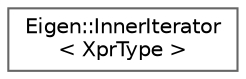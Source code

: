 digraph "Graphical Class Hierarchy"
{
 // LATEX_PDF_SIZE
  bgcolor="transparent";
  edge [fontname=Helvetica,fontsize=10,labelfontname=Helvetica,labelfontsize=10];
  node [fontname=Helvetica,fontsize=10,shape=box,height=0.2,width=0.4];
  rankdir="LR";
  Node0 [id="Node000000",label="Eigen::InnerIterator\l\< XprType \>",height=0.2,width=0.4,color="grey40", fillcolor="white", style="filled",URL="$classEigen_1_1InnerIterator.html",tooltip="An InnerIterator allows to loop over the element of any matrix expression."];
}
